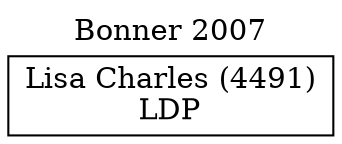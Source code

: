 // House preference flow
digraph "Lisa Charles (4491)_Bonner_2007" {
	graph [label="Bonner 2007" labelloc=t mclimit=10]
	node [shape=box]
	"Lisa Charles (4491)" [label="Lisa Charles (4491)
LDP"]
}
